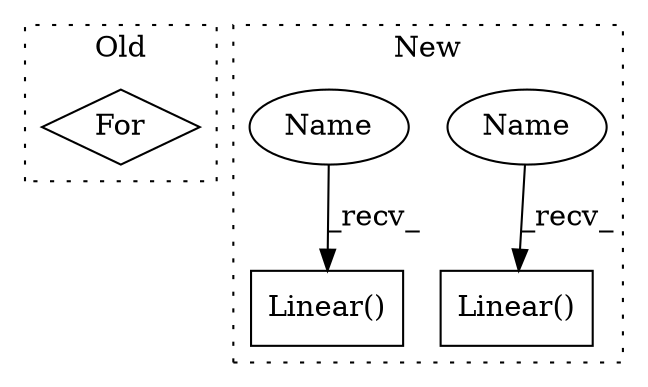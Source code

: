 digraph G {
subgraph cluster0 {
1 [label="For" a="107" s="577,603" l="4,14" shape="diamond"];
label = "Old";
style="dotted";
}
subgraph cluster1 {
2 [label="Linear()" a="75" s="2132,2164" l="10,1" shape="box"];
3 [label="Linear()" a="75" s="2015,2047" l="10,1" shape="box"];
4 [label="Name" a="87" s="2015" l="2" shape="ellipse"];
5 [label="Name" a="87" s="2132" l="2" shape="ellipse"];
label = "New";
style="dotted";
}
4 -> 3 [label="_recv_"];
5 -> 2 [label="_recv_"];
}
